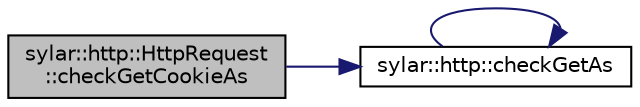 digraph "sylar::http::HttpRequest::checkGetCookieAs"
{
 // LATEX_PDF_SIZE
  edge [fontname="Helvetica",fontsize="10",labelfontname="Helvetica",labelfontsize="10"];
  node [fontname="Helvetica",fontsize="10",shape=record];
  rankdir="LR";
  Node1 [label="sylar::http::HttpRequest\l::checkGetCookieAs",height=0.2,width=0.4,color="black", fillcolor="grey75", style="filled", fontcolor="black",tooltip="检查并获取HTTP请求的Cookie参数"];
  Node1 -> Node2 [color="midnightblue",fontsize="10",style="solid",fontname="Helvetica"];
  Node2 [label="sylar::http::checkGetAs",height=0.2,width=0.4,color="black", fillcolor="white", style="filled",URL="$http_8h.html#ae706fa797ef4b8066246dccc0a905f46",tooltip="获取Map中的key值,并转成对应类型,返回是否成功"];
  Node2 -> Node2 [color="midnightblue",fontsize="10",style="solid",fontname="Helvetica"];
}

